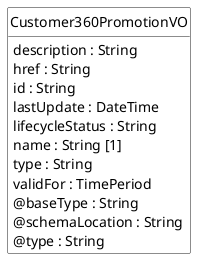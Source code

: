 @startuml
hide circle
hide methods
hide stereotype
show <<Enumeration>> stereotype
skinparam class {
   BackgroundColor<<Enumeration>> #E6F5F7
   BackgroundColor<<Ref>> #FFFFE0
   BackgroundColor<<Pivot>> #FFFFFFF
   BackgroundColor<<SimpleType>> #E2F0DA
   BackgroundColor #FCF2E3
}

class Customer360PromotionVO <<Pivot>> {
    description : String
    href : String
    id : String
    lastUpdate : DateTime
    lifecycleStatus : String
    name : String [1]
    type : String
    validFor : TimePeriod
    @baseType : String
    @schemaLocation : String
    @type : String
}


@enduml
